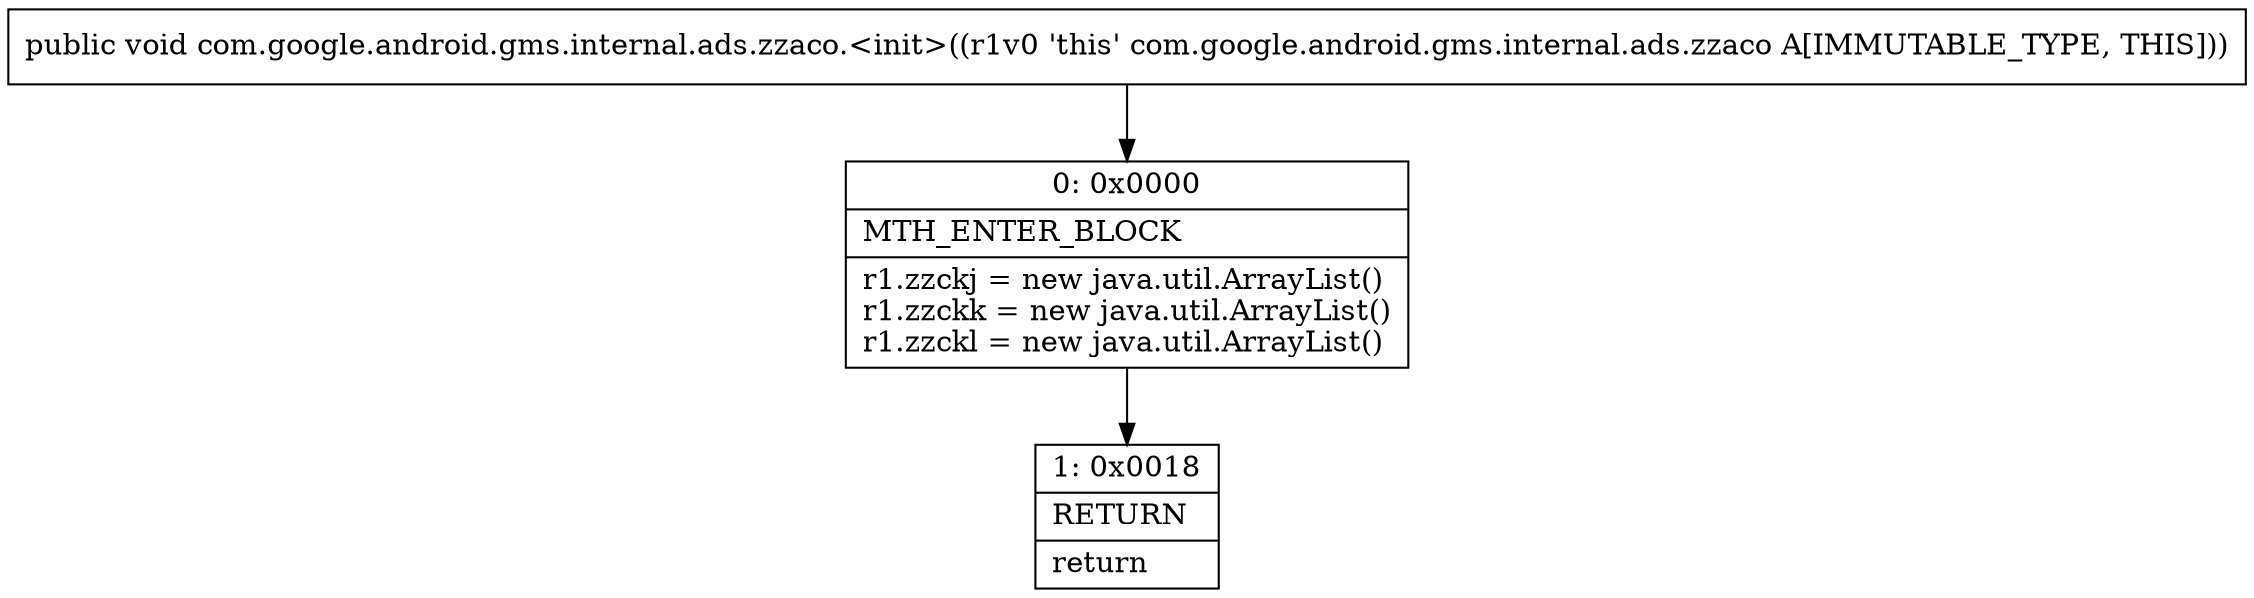 digraph "CFG forcom.google.android.gms.internal.ads.zzaco.\<init\>()V" {
Node_0 [shape=record,label="{0\:\ 0x0000|MTH_ENTER_BLOCK\l|r1.zzckj = new java.util.ArrayList()\lr1.zzckk = new java.util.ArrayList()\lr1.zzckl = new java.util.ArrayList()\l}"];
Node_1 [shape=record,label="{1\:\ 0x0018|RETURN\l|return\l}"];
MethodNode[shape=record,label="{public void com.google.android.gms.internal.ads.zzaco.\<init\>((r1v0 'this' com.google.android.gms.internal.ads.zzaco A[IMMUTABLE_TYPE, THIS])) }"];
MethodNode -> Node_0;
Node_0 -> Node_1;
}

